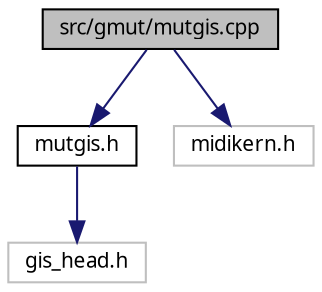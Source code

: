 digraph "src/gmut/mutgis.cpp"
{
  edge [fontname="Sans",fontsize="10",labelfontname="Sans",labelfontsize="10"];
  node [fontname="Sans",fontsize="10",shape=record];
  Node0 [label="src/gmut/mutgis.cpp",height=0.2,width=0.4,color="black", fillcolor="grey75", style="filled", fontcolor="black"];
  Node0 -> Node1 [color="midnightblue",fontsize="10",style="solid",fontname="Sans"];
  Node1 [label="mutgis.h",height=0.2,width=0.4,color="black", fillcolor="white", style="filled",URL="$d7/d76/mutgis_8h.html"];
  Node1 -> Node2 [color="midnightblue",fontsize="10",style="solid",fontname="Sans"];
  Node2 [label="gis_head.h",height=0.2,width=0.4,color="grey75", fillcolor="white", style="filled"];
  Node0 -> Node3 [color="midnightblue",fontsize="10",style="solid",fontname="Sans"];
  Node3 [label="midikern.h",height=0.2,width=0.4,color="grey75", fillcolor="white", style="filled"];
}
